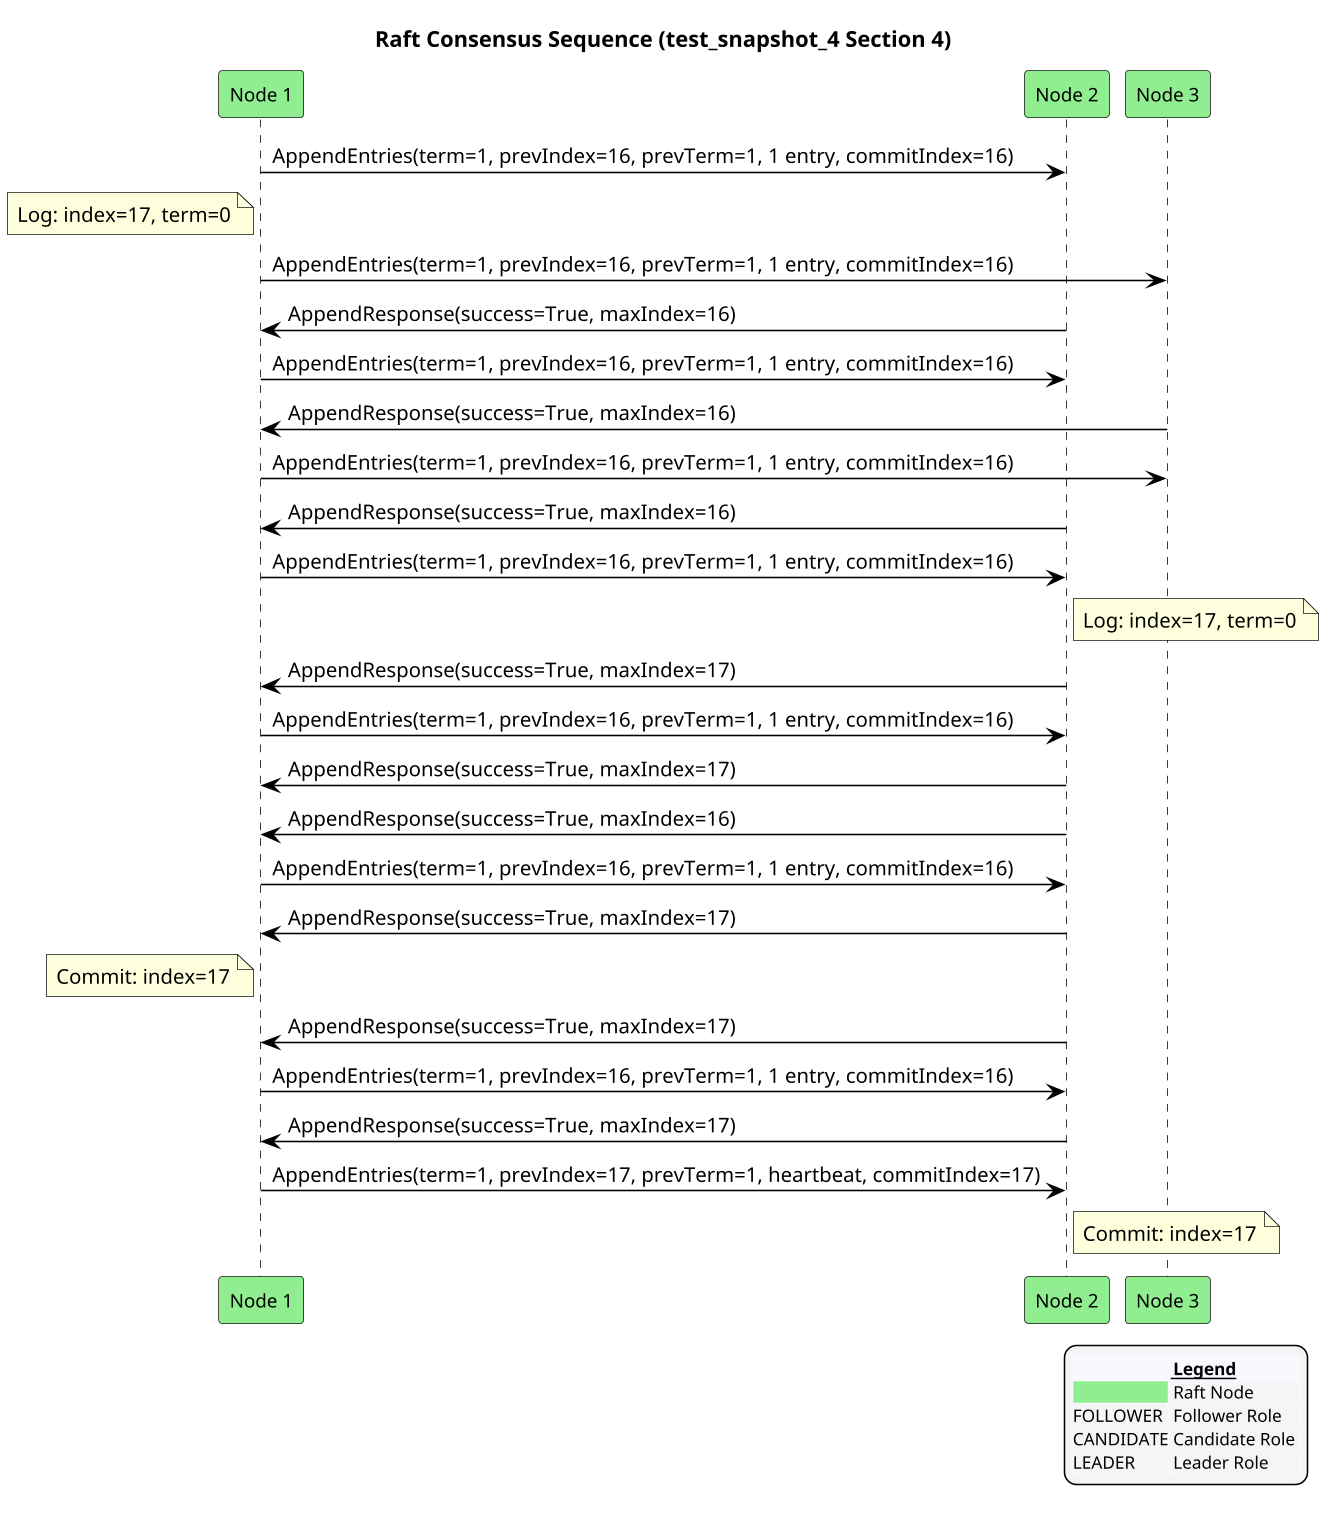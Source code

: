 @startuml
!pragma ratio 0.7
skinparam dpi 150
skinparam monochrome false
skinparam sequence {
  ArrowColor Black
  ActorBorderColor Black
  LifeLineBorderColor Black
  ParticipantFontSize 12
  Padding 10
}
skinparam legend {
  BackgroundColor #F5F5F5
  FontSize 11
}
title Raft Consensus Sequence (test_snapshot_4 Section 4)

participant "Node 1" as n1 order 10 #Lightgreen
participant "Node 2" as n2 order 20 #Lightgreen
participant "Node 3" as n3 order 30 #Lightgreen
n1 -> n2: AppendEntries(term=1, prevIndex=16, prevTerm=1, 1 entry, commitIndex=16)
note left of n1: Log: index=17, term=0
n1 -> n3: AppendEntries(term=1, prevIndex=16, prevTerm=1, 1 entry, commitIndex=16)
n2 -> n1: AppendResponse(success=True, maxIndex=16)
n1 -> n2: AppendEntries(term=1, prevIndex=16, prevTerm=1, 1 entry, commitIndex=16)
n3 -> n1: AppendResponse(success=True, maxIndex=16)
n1 -> n3: AppendEntries(term=1, prevIndex=16, prevTerm=1, 1 entry, commitIndex=16)
n2 -> n1: AppendResponse(success=True, maxIndex=16)
n1 -> n2: AppendEntries(term=1, prevIndex=16, prevTerm=1, 1 entry, commitIndex=16)
note right of n2: Log: index=17, term=0
n2 -> n1: AppendResponse(success=True, maxIndex=17)
n1 -> n2: AppendEntries(term=1, prevIndex=16, prevTerm=1, 1 entry, commitIndex=16)
n2 -> n1: AppendResponse(success=True, maxIndex=17)
n2 -> n1: AppendResponse(success=True, maxIndex=16)
n1 -> n2: AppendEntries(term=1, prevIndex=16, prevTerm=1, 1 entry, commitIndex=16)
n2 -> n1: AppendResponse(success=True, maxIndex=17)
note left of n1: Commit: index=17
n2 -> n1: AppendResponse(success=True, maxIndex=17)
n1 -> n2: AppendEntries(term=1, prevIndex=16, prevTerm=1, 1 entry, commitIndex=16)
n2 -> n1: AppendResponse(success=True, maxIndex=17)
n1 -> n2: AppendEntries(term=1, prevIndex=17, prevTerm=1, heartbeat, commitIndex=17)
note right of n2: Commit: index=17

legend right
  <#GhostWhite,#GhostWhite>|      |= __Legend__ |
  |<#Lightgreen>| Raft Node |
  |FOLLOWER| Follower Role |
  |CANDIDATE| Candidate Role |
  |LEADER| Leader Role |
endlegend
@enduml

